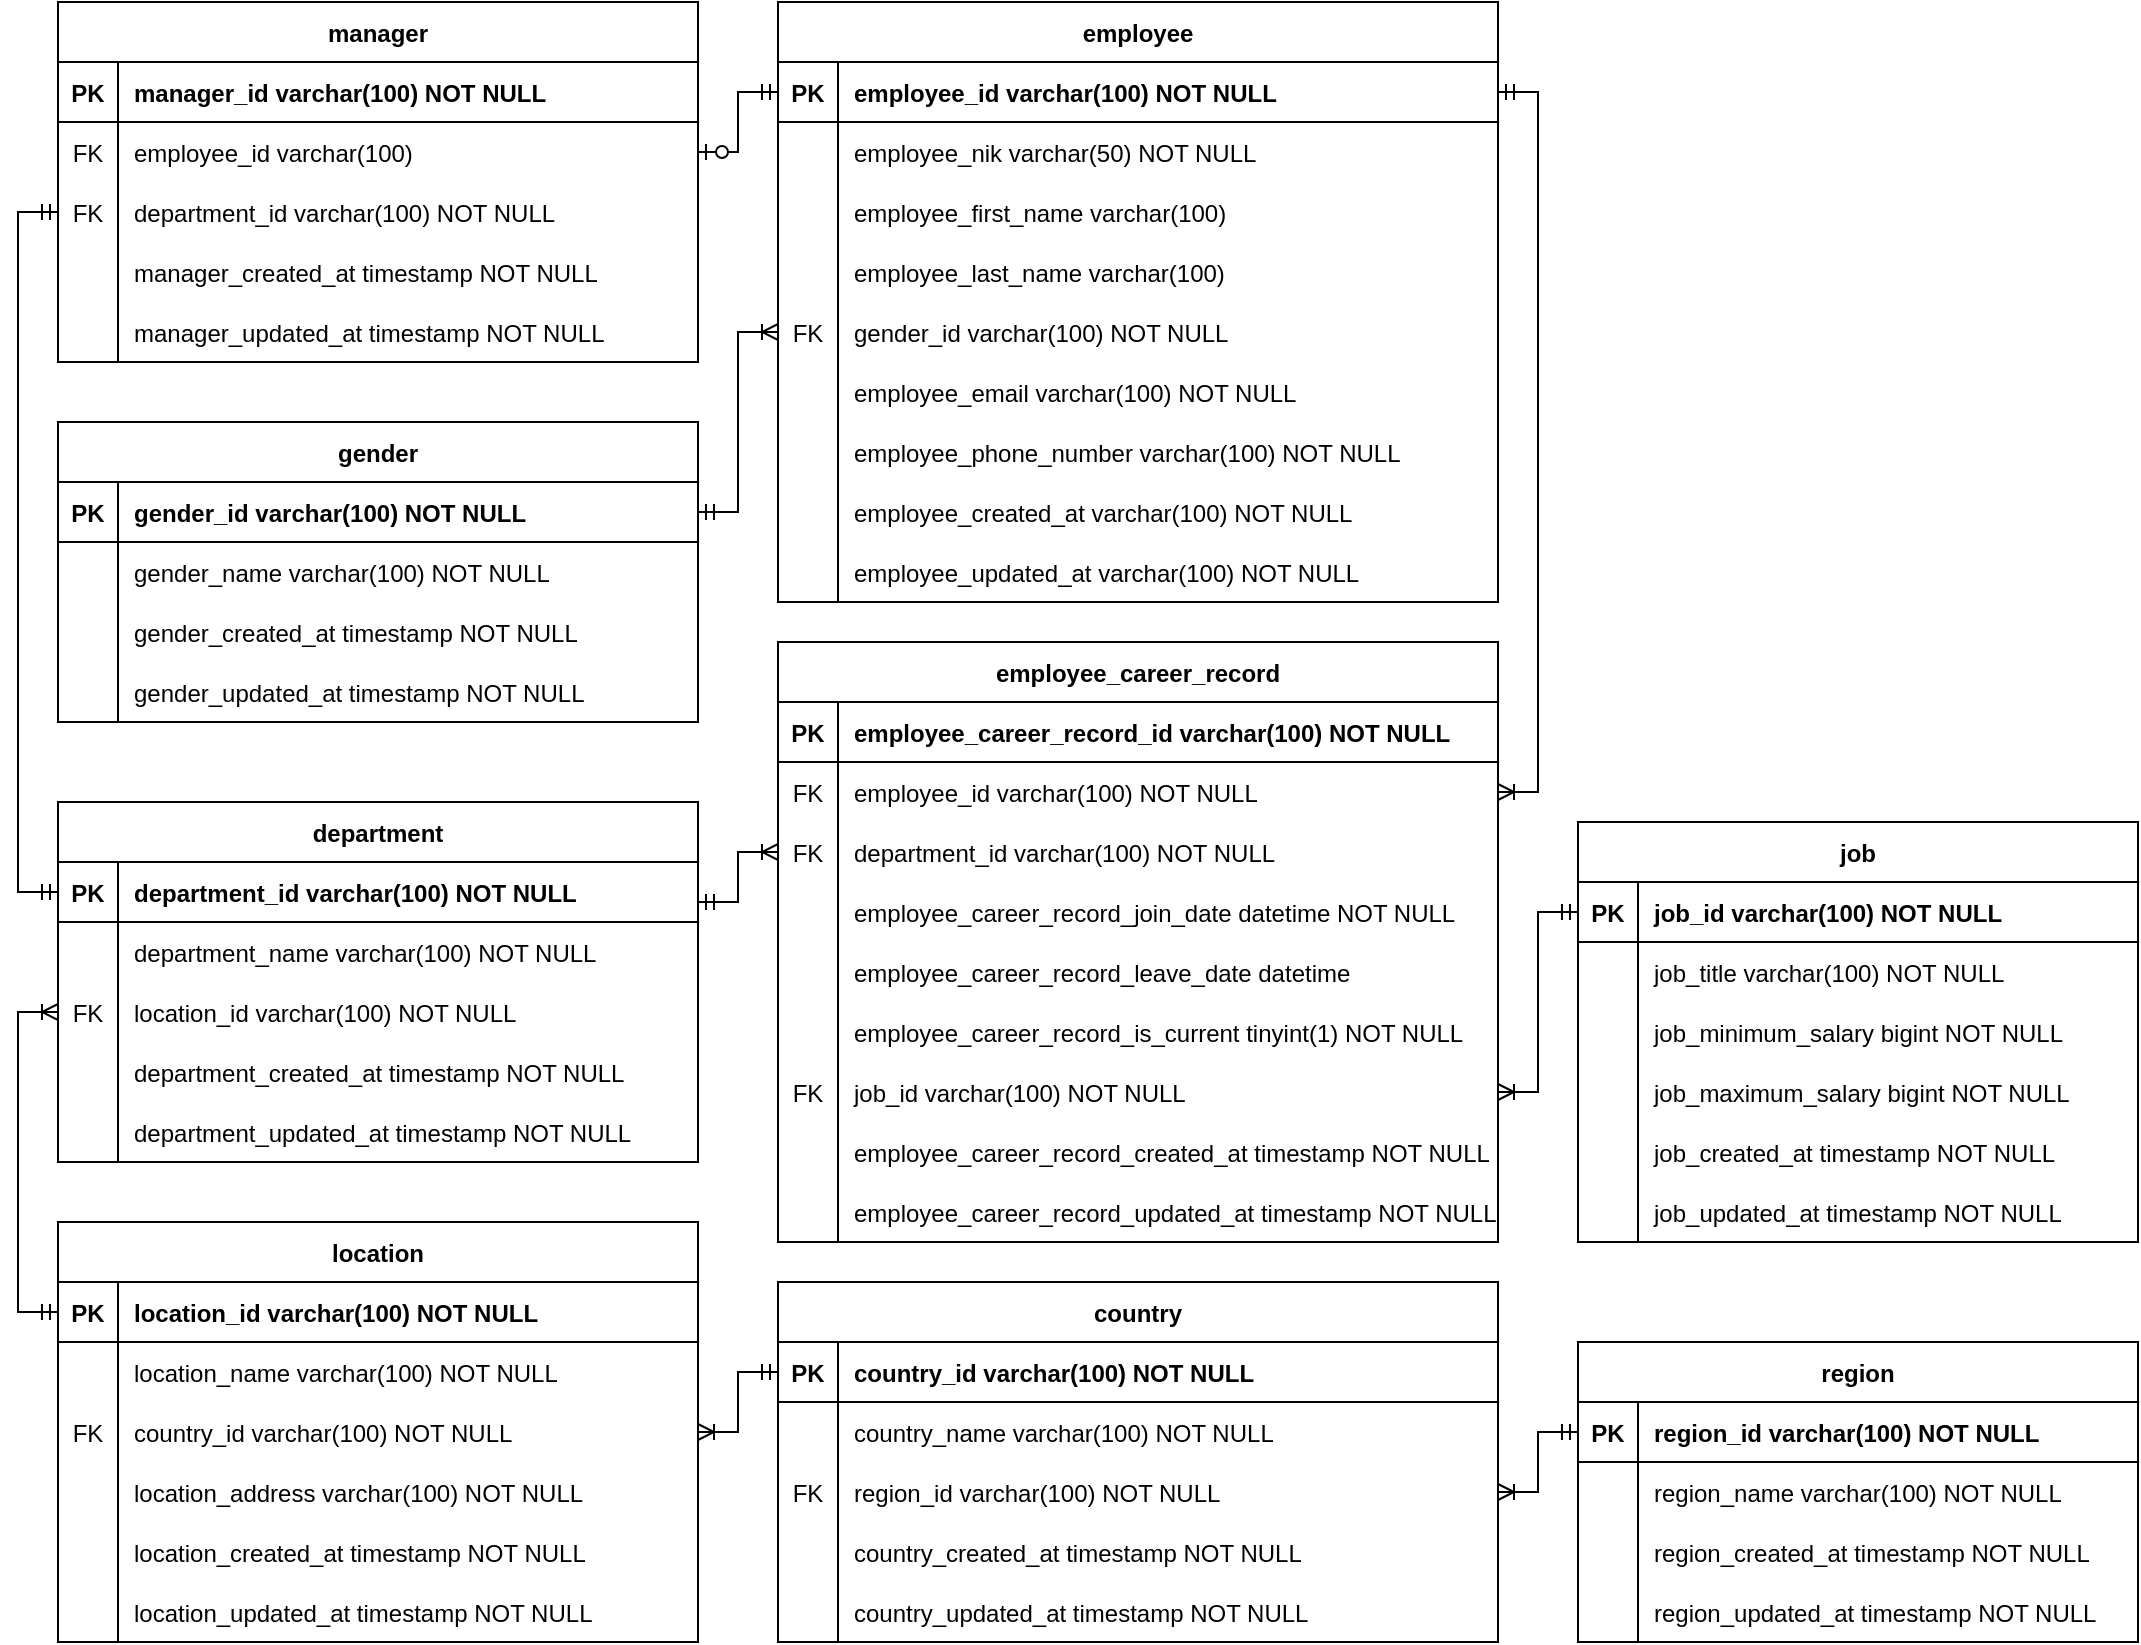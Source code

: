 <mxfile version="20.2.3" type="github">
  <diagram id="R2lEEEUBdFMjLlhIrx00" name="Page-1">
    <mxGraphModel dx="1360" dy="581" grid="1" gridSize="10" guides="1" tooltips="1" connect="1" arrows="1" fold="1" page="1" pageScale="1" pageWidth="850" pageHeight="1100" math="0" shadow="0" extFonts="Permanent Marker^https://fonts.googleapis.com/css?family=Permanent+Marker">
      <root>
        <mxCell id="0" />
        <mxCell id="1" parent="0" />
        <mxCell id="C-vyLk0tnHw3VtMMgP7b-23" value="employee" style="shape=table;startSize=30;container=1;collapsible=1;childLayout=tableLayout;fixedRows=1;rowLines=0;fontStyle=1;align=center;resizeLast=1;" parent="1" vertex="1">
          <mxGeometry x="-400" y="40" width="360" height="300" as="geometry" />
        </mxCell>
        <mxCell id="C-vyLk0tnHw3VtMMgP7b-24" value="" style="shape=partialRectangle;collapsible=0;dropTarget=0;pointerEvents=0;fillColor=none;points=[[0,0.5],[1,0.5]];portConstraint=eastwest;top=0;left=0;right=0;bottom=1;" parent="C-vyLk0tnHw3VtMMgP7b-23" vertex="1">
          <mxGeometry y="30" width="360" height="30" as="geometry" />
        </mxCell>
        <mxCell id="C-vyLk0tnHw3VtMMgP7b-25" value="PK" style="shape=partialRectangle;overflow=hidden;connectable=0;fillColor=none;top=0;left=0;bottom=0;right=0;fontStyle=1;" parent="C-vyLk0tnHw3VtMMgP7b-24" vertex="1">
          <mxGeometry width="30" height="30" as="geometry">
            <mxRectangle width="30" height="30" as="alternateBounds" />
          </mxGeometry>
        </mxCell>
        <mxCell id="C-vyLk0tnHw3VtMMgP7b-26" value="employee_id varchar(100) NOT NULL" style="shape=partialRectangle;overflow=hidden;connectable=0;fillColor=none;top=0;left=0;bottom=0;right=0;align=left;spacingLeft=6;fontStyle=1;" parent="C-vyLk0tnHw3VtMMgP7b-24" vertex="1">
          <mxGeometry x="30" width="330" height="30" as="geometry">
            <mxRectangle width="330" height="30" as="alternateBounds" />
          </mxGeometry>
        </mxCell>
        <mxCell id="C-vyLk0tnHw3VtMMgP7b-27" value="" style="shape=partialRectangle;collapsible=0;dropTarget=0;pointerEvents=0;fillColor=none;points=[[0,0.5],[1,0.5]];portConstraint=eastwest;top=0;left=0;right=0;bottom=0;" parent="C-vyLk0tnHw3VtMMgP7b-23" vertex="1">
          <mxGeometry y="60" width="360" height="30" as="geometry" />
        </mxCell>
        <mxCell id="C-vyLk0tnHw3VtMMgP7b-28" value="" style="shape=partialRectangle;overflow=hidden;connectable=0;fillColor=none;top=0;left=0;bottom=0;right=0;" parent="C-vyLk0tnHw3VtMMgP7b-27" vertex="1">
          <mxGeometry width="30" height="30" as="geometry">
            <mxRectangle width="30" height="30" as="alternateBounds" />
          </mxGeometry>
        </mxCell>
        <mxCell id="C-vyLk0tnHw3VtMMgP7b-29" value="employee_nik varchar(50) NOT NULL" style="shape=partialRectangle;overflow=hidden;connectable=0;fillColor=none;top=0;left=0;bottom=0;right=0;align=left;spacingLeft=6;points=[[0,0,0,0,0],[0,0.23,0,0,0],[0,0.5,0,0,0],[0,0.77,0,0,0],[0,1,0,0,0],[0.25,0,0,0,0],[0.25,1,0,0,0],[0.5,0,0,0,0],[0.5,1,0,0,0],[0.75,0,0,0,0],[0.75,1,0,0,0],[1,0,0,0,0],[1,0.27,0,0,0],[1,0.5,0,0,0],[1,0.77,0,0,0],[1,1,0,0,0]];" parent="C-vyLk0tnHw3VtMMgP7b-27" vertex="1">
          <mxGeometry x="30" width="330" height="30" as="geometry">
            <mxRectangle width="330" height="30" as="alternateBounds" />
          </mxGeometry>
        </mxCell>
        <mxCell id="ZlA72H0ykc_0ulimIhOE-7" value="" style="shape=partialRectangle;collapsible=0;dropTarget=0;pointerEvents=0;fillColor=none;points=[[0,0.5],[1,0.5]];portConstraint=eastwest;top=0;left=0;right=0;bottom=0;" parent="C-vyLk0tnHw3VtMMgP7b-23" vertex="1">
          <mxGeometry y="90" width="360" height="30" as="geometry" />
        </mxCell>
        <mxCell id="ZlA72H0ykc_0ulimIhOE-8" value="" style="shape=partialRectangle;overflow=hidden;connectable=0;fillColor=none;top=0;left=0;bottom=0;right=0;" parent="ZlA72H0ykc_0ulimIhOE-7" vertex="1">
          <mxGeometry width="30" height="30" as="geometry">
            <mxRectangle width="30" height="30" as="alternateBounds" />
          </mxGeometry>
        </mxCell>
        <mxCell id="ZlA72H0ykc_0ulimIhOE-9" value="employee_first_name varchar(100)" style="shape=partialRectangle;overflow=hidden;connectable=0;fillColor=none;top=0;left=0;bottom=0;right=0;align=left;spacingLeft=6;" parent="ZlA72H0ykc_0ulimIhOE-7" vertex="1">
          <mxGeometry x="30" width="330" height="30" as="geometry">
            <mxRectangle width="330" height="30" as="alternateBounds" />
          </mxGeometry>
        </mxCell>
        <mxCell id="ZlA72H0ykc_0ulimIhOE-1" value="" style="shape=partialRectangle;collapsible=0;dropTarget=0;pointerEvents=0;fillColor=none;points=[[0,0.5],[1,0.5]];portConstraint=eastwest;top=0;left=0;right=0;bottom=0;" parent="C-vyLk0tnHw3VtMMgP7b-23" vertex="1">
          <mxGeometry y="120" width="360" height="30" as="geometry" />
        </mxCell>
        <mxCell id="ZlA72H0ykc_0ulimIhOE-2" value="" style="shape=partialRectangle;overflow=hidden;connectable=0;fillColor=none;top=0;left=0;bottom=0;right=0;" parent="ZlA72H0ykc_0ulimIhOE-1" vertex="1">
          <mxGeometry width="30" height="30" as="geometry">
            <mxRectangle width="30" height="30" as="alternateBounds" />
          </mxGeometry>
        </mxCell>
        <mxCell id="ZlA72H0ykc_0ulimIhOE-3" value="employee_last_name varchar(100) " style="shape=partialRectangle;overflow=hidden;connectable=0;fillColor=none;top=0;left=0;bottom=0;right=0;align=left;spacingLeft=6;" parent="ZlA72H0ykc_0ulimIhOE-1" vertex="1">
          <mxGeometry x="30" width="330" height="30" as="geometry">
            <mxRectangle width="330" height="30" as="alternateBounds" />
          </mxGeometry>
        </mxCell>
        <mxCell id="ZlA72H0ykc_0ulimIhOE-4" value="" style="shape=partialRectangle;collapsible=0;dropTarget=0;pointerEvents=0;fillColor=none;points=[[0,0.5],[1,0.5]];portConstraint=eastwest;top=0;left=0;right=0;bottom=0;" parent="C-vyLk0tnHw3VtMMgP7b-23" vertex="1">
          <mxGeometry y="150" width="360" height="30" as="geometry" />
        </mxCell>
        <mxCell id="ZlA72H0ykc_0ulimIhOE-5" value="FK" style="shape=partialRectangle;overflow=hidden;connectable=0;fillColor=none;top=0;left=0;bottom=0;right=0;" parent="ZlA72H0ykc_0ulimIhOE-4" vertex="1">
          <mxGeometry width="30" height="30" as="geometry">
            <mxRectangle width="30" height="30" as="alternateBounds" />
          </mxGeometry>
        </mxCell>
        <mxCell id="ZlA72H0ykc_0ulimIhOE-6" value="gender_id varchar(100) NOT NULL" style="shape=partialRectangle;overflow=hidden;connectable=0;fillColor=none;top=0;left=0;bottom=0;right=0;align=left;spacingLeft=6;" parent="ZlA72H0ykc_0ulimIhOE-4" vertex="1">
          <mxGeometry x="30" width="330" height="30" as="geometry">
            <mxRectangle width="330" height="30" as="alternateBounds" />
          </mxGeometry>
        </mxCell>
        <mxCell id="ZlA72H0ykc_0ulimIhOE-37" value="" style="shape=partialRectangle;collapsible=0;dropTarget=0;pointerEvents=0;fillColor=none;points=[[0,0.5],[1,0.5]];portConstraint=eastwest;top=0;left=0;right=0;bottom=0;" parent="C-vyLk0tnHw3VtMMgP7b-23" vertex="1">
          <mxGeometry y="180" width="360" height="30" as="geometry" />
        </mxCell>
        <mxCell id="ZlA72H0ykc_0ulimIhOE-38" value="" style="shape=partialRectangle;overflow=hidden;connectable=0;fillColor=none;top=0;left=0;bottom=0;right=0;" parent="ZlA72H0ykc_0ulimIhOE-37" vertex="1">
          <mxGeometry width="30" height="30" as="geometry">
            <mxRectangle width="30" height="30" as="alternateBounds" />
          </mxGeometry>
        </mxCell>
        <mxCell id="ZlA72H0ykc_0ulimIhOE-39" value="employee_email varchar(100) NOT NULL" style="shape=partialRectangle;overflow=hidden;connectable=0;fillColor=none;top=0;left=0;bottom=0;right=0;align=left;spacingLeft=6;" parent="ZlA72H0ykc_0ulimIhOE-37" vertex="1">
          <mxGeometry x="30" width="330" height="30" as="geometry">
            <mxRectangle width="330" height="30" as="alternateBounds" />
          </mxGeometry>
        </mxCell>
        <mxCell id="ZlA72H0ykc_0ulimIhOE-40" value="" style="shape=partialRectangle;collapsible=0;dropTarget=0;pointerEvents=0;fillColor=none;points=[[0,0.5],[1,0.5]];portConstraint=eastwest;top=0;left=0;right=0;bottom=0;" parent="C-vyLk0tnHw3VtMMgP7b-23" vertex="1">
          <mxGeometry y="210" width="360" height="30" as="geometry" />
        </mxCell>
        <mxCell id="ZlA72H0ykc_0ulimIhOE-41" value="" style="shape=partialRectangle;overflow=hidden;connectable=0;fillColor=none;top=0;left=0;bottom=0;right=0;" parent="ZlA72H0ykc_0ulimIhOE-40" vertex="1">
          <mxGeometry width="30" height="30" as="geometry">
            <mxRectangle width="30" height="30" as="alternateBounds" />
          </mxGeometry>
        </mxCell>
        <mxCell id="ZlA72H0ykc_0ulimIhOE-42" value="employee_phone_number varchar(100) NOT NULL" style="shape=partialRectangle;overflow=hidden;connectable=0;fillColor=none;top=0;left=0;bottom=0;right=0;align=left;spacingLeft=6;" parent="ZlA72H0ykc_0ulimIhOE-40" vertex="1">
          <mxGeometry x="30" width="330" height="30" as="geometry">
            <mxRectangle width="330" height="30" as="alternateBounds" />
          </mxGeometry>
        </mxCell>
        <mxCell id="ZlA72H0ykc_0ulimIhOE-46" value="" style="shape=partialRectangle;collapsible=0;dropTarget=0;pointerEvents=0;fillColor=none;points=[[0,0.5],[1,0.5]];portConstraint=eastwest;top=0;left=0;right=0;bottom=0;" parent="C-vyLk0tnHw3VtMMgP7b-23" vertex="1">
          <mxGeometry y="240" width="360" height="30" as="geometry" />
        </mxCell>
        <mxCell id="ZlA72H0ykc_0ulimIhOE-47" value="" style="shape=partialRectangle;overflow=hidden;connectable=0;fillColor=none;top=0;left=0;bottom=0;right=0;" parent="ZlA72H0ykc_0ulimIhOE-46" vertex="1">
          <mxGeometry width="30" height="30" as="geometry">
            <mxRectangle width="30" height="30" as="alternateBounds" />
          </mxGeometry>
        </mxCell>
        <mxCell id="ZlA72H0ykc_0ulimIhOE-48" value="employee_created_at varchar(100) NOT NULL" style="shape=partialRectangle;overflow=hidden;connectable=0;fillColor=none;top=0;left=0;bottom=0;right=0;align=left;spacingLeft=6;" parent="ZlA72H0ykc_0ulimIhOE-46" vertex="1">
          <mxGeometry x="30" width="330" height="30" as="geometry">
            <mxRectangle width="330" height="30" as="alternateBounds" />
          </mxGeometry>
        </mxCell>
        <mxCell id="ZlA72H0ykc_0ulimIhOE-49" value="" style="shape=partialRectangle;collapsible=0;dropTarget=0;pointerEvents=0;fillColor=none;points=[[0,0.5],[1,0.5]];portConstraint=eastwest;top=0;left=0;right=0;bottom=0;" parent="C-vyLk0tnHw3VtMMgP7b-23" vertex="1">
          <mxGeometry y="270" width="360" height="30" as="geometry" />
        </mxCell>
        <mxCell id="ZlA72H0ykc_0ulimIhOE-50" value="" style="shape=partialRectangle;overflow=hidden;connectable=0;fillColor=none;top=0;left=0;bottom=0;right=0;" parent="ZlA72H0ykc_0ulimIhOE-49" vertex="1">
          <mxGeometry width="30" height="30" as="geometry">
            <mxRectangle width="30" height="30" as="alternateBounds" />
          </mxGeometry>
        </mxCell>
        <mxCell id="ZlA72H0ykc_0ulimIhOE-51" value="employee_updated_at varchar(100) NOT NULL" style="shape=partialRectangle;overflow=hidden;connectable=0;fillColor=none;top=0;left=0;bottom=0;right=0;align=left;spacingLeft=6;" parent="ZlA72H0ykc_0ulimIhOE-49" vertex="1">
          <mxGeometry x="30" width="330" height="30" as="geometry">
            <mxRectangle width="330" height="30" as="alternateBounds" />
          </mxGeometry>
        </mxCell>
        <mxCell id="ZlA72H0ykc_0ulimIhOE-10" value="gender" style="shape=table;startSize=30;container=1;collapsible=1;childLayout=tableLayout;fixedRows=1;rowLines=0;fontStyle=1;align=center;resizeLast=1;" parent="1" vertex="1">
          <mxGeometry x="-760" y="250" width="320" height="150" as="geometry" />
        </mxCell>
        <mxCell id="ZlA72H0ykc_0ulimIhOE-11" value="" style="shape=partialRectangle;collapsible=0;dropTarget=0;pointerEvents=0;fillColor=none;points=[[0,0.5],[1,0.5]];portConstraint=eastwest;top=0;left=0;right=0;bottom=1;" parent="ZlA72H0ykc_0ulimIhOE-10" vertex="1">
          <mxGeometry y="30" width="320" height="30" as="geometry" />
        </mxCell>
        <mxCell id="ZlA72H0ykc_0ulimIhOE-12" value="PK" style="shape=partialRectangle;overflow=hidden;connectable=0;fillColor=none;top=0;left=0;bottom=0;right=0;fontStyle=1;" parent="ZlA72H0ykc_0ulimIhOE-11" vertex="1">
          <mxGeometry width="30" height="30" as="geometry">
            <mxRectangle width="30" height="30" as="alternateBounds" />
          </mxGeometry>
        </mxCell>
        <mxCell id="ZlA72H0ykc_0ulimIhOE-13" value="gender_id varchar(100) NOT NULL " style="shape=partialRectangle;overflow=hidden;connectable=0;fillColor=none;top=0;left=0;bottom=0;right=0;align=left;spacingLeft=6;fontStyle=1;" parent="ZlA72H0ykc_0ulimIhOE-11" vertex="1">
          <mxGeometry x="30" width="290" height="30" as="geometry">
            <mxRectangle width="290" height="30" as="alternateBounds" />
          </mxGeometry>
        </mxCell>
        <mxCell id="ZlA72H0ykc_0ulimIhOE-14" value="" style="shape=partialRectangle;collapsible=0;dropTarget=0;pointerEvents=0;fillColor=none;points=[[0,0.5],[1,0.5]];portConstraint=eastwest;top=0;left=0;right=0;bottom=0;" parent="ZlA72H0ykc_0ulimIhOE-10" vertex="1">
          <mxGeometry y="60" width="320" height="30" as="geometry" />
        </mxCell>
        <mxCell id="ZlA72H0ykc_0ulimIhOE-15" value="" style="shape=partialRectangle;overflow=hidden;connectable=0;fillColor=none;top=0;left=0;bottom=0;right=0;" parent="ZlA72H0ykc_0ulimIhOE-14" vertex="1">
          <mxGeometry width="30" height="30" as="geometry">
            <mxRectangle width="30" height="30" as="alternateBounds" />
          </mxGeometry>
        </mxCell>
        <mxCell id="ZlA72H0ykc_0ulimIhOE-16" value="gender_name varchar(100) NOT NULL" style="shape=partialRectangle;overflow=hidden;connectable=0;fillColor=none;top=0;left=0;bottom=0;right=0;align=left;spacingLeft=6;" parent="ZlA72H0ykc_0ulimIhOE-14" vertex="1">
          <mxGeometry x="30" width="290" height="30" as="geometry">
            <mxRectangle width="290" height="30" as="alternateBounds" />
          </mxGeometry>
        </mxCell>
        <mxCell id="ZlA72H0ykc_0ulimIhOE-17" value="" style="shape=partialRectangle;collapsible=0;dropTarget=0;pointerEvents=0;fillColor=none;points=[[0,0.5],[1,0.5]];portConstraint=eastwest;top=0;left=0;right=0;bottom=0;" parent="ZlA72H0ykc_0ulimIhOE-10" vertex="1">
          <mxGeometry y="90" width="320" height="30" as="geometry" />
        </mxCell>
        <mxCell id="ZlA72H0ykc_0ulimIhOE-18" value="" style="shape=partialRectangle;overflow=hidden;connectable=0;fillColor=none;top=0;left=0;bottom=0;right=0;" parent="ZlA72H0ykc_0ulimIhOE-17" vertex="1">
          <mxGeometry width="30" height="30" as="geometry">
            <mxRectangle width="30" height="30" as="alternateBounds" />
          </mxGeometry>
        </mxCell>
        <mxCell id="ZlA72H0ykc_0ulimIhOE-19" value="gender_created_at timestamp NOT NULL" style="shape=partialRectangle;overflow=hidden;connectable=0;fillColor=none;top=0;left=0;bottom=0;right=0;align=left;spacingLeft=6;" parent="ZlA72H0ykc_0ulimIhOE-17" vertex="1">
          <mxGeometry x="30" width="290" height="30" as="geometry">
            <mxRectangle width="290" height="30" as="alternateBounds" />
          </mxGeometry>
        </mxCell>
        <mxCell id="ZlA72H0ykc_0ulimIhOE-20" value="" style="shape=partialRectangle;collapsible=0;dropTarget=0;pointerEvents=0;fillColor=none;points=[[0,0.5],[1,0.5]];portConstraint=eastwest;top=0;left=0;right=0;bottom=0;" parent="ZlA72H0ykc_0ulimIhOE-10" vertex="1">
          <mxGeometry y="120" width="320" height="30" as="geometry" />
        </mxCell>
        <mxCell id="ZlA72H0ykc_0ulimIhOE-21" value="" style="shape=partialRectangle;overflow=hidden;connectable=0;fillColor=none;top=0;left=0;bottom=0;right=0;" parent="ZlA72H0ykc_0ulimIhOE-20" vertex="1">
          <mxGeometry width="30" height="30" as="geometry">
            <mxRectangle width="30" height="30" as="alternateBounds" />
          </mxGeometry>
        </mxCell>
        <mxCell id="ZlA72H0ykc_0ulimIhOE-22" value="gender_updated_at timestamp NOT NULL" style="shape=partialRectangle;overflow=hidden;connectable=0;fillColor=none;top=0;left=0;bottom=0;right=0;align=left;spacingLeft=6;" parent="ZlA72H0ykc_0ulimIhOE-20" vertex="1">
          <mxGeometry x="30" width="290" height="30" as="geometry">
            <mxRectangle width="290" height="30" as="alternateBounds" />
          </mxGeometry>
        </mxCell>
        <mxCell id="ZlA72H0ykc_0ulimIhOE-87" value="department" style="shape=table;startSize=30;container=1;collapsible=1;childLayout=tableLayout;fixedRows=1;rowLines=0;fontStyle=1;align=center;resizeLast=1;" parent="1" vertex="1">
          <mxGeometry x="-760" y="440" width="320" height="180" as="geometry" />
        </mxCell>
        <mxCell id="ZlA72H0ykc_0ulimIhOE-88" value="" style="shape=partialRectangle;collapsible=0;dropTarget=0;pointerEvents=0;fillColor=none;points=[[0,0.5],[1,0.5]];portConstraint=eastwest;top=0;left=0;right=0;bottom=1;" parent="ZlA72H0ykc_0ulimIhOE-87" vertex="1">
          <mxGeometry y="30" width="320" height="30" as="geometry" />
        </mxCell>
        <mxCell id="ZlA72H0ykc_0ulimIhOE-89" value="PK" style="shape=partialRectangle;overflow=hidden;connectable=0;fillColor=none;top=0;left=0;bottom=0;right=0;fontStyle=1;" parent="ZlA72H0ykc_0ulimIhOE-88" vertex="1">
          <mxGeometry width="30" height="30" as="geometry">
            <mxRectangle width="30" height="30" as="alternateBounds" />
          </mxGeometry>
        </mxCell>
        <mxCell id="ZlA72H0ykc_0ulimIhOE-90" value="department_id varchar(100) NOT NULL " style="shape=partialRectangle;overflow=hidden;connectable=0;fillColor=none;top=0;left=0;bottom=0;right=0;align=left;spacingLeft=6;fontStyle=1;" parent="ZlA72H0ykc_0ulimIhOE-88" vertex="1">
          <mxGeometry x="30" width="290" height="30" as="geometry">
            <mxRectangle width="290" height="30" as="alternateBounds" />
          </mxGeometry>
        </mxCell>
        <mxCell id="ZlA72H0ykc_0ulimIhOE-91" value="" style="shape=partialRectangle;collapsible=0;dropTarget=0;pointerEvents=0;fillColor=none;points=[[0,0.5],[1,0.5]];portConstraint=eastwest;top=0;left=0;right=0;bottom=0;" parent="ZlA72H0ykc_0ulimIhOE-87" vertex="1">
          <mxGeometry y="60" width="320" height="30" as="geometry" />
        </mxCell>
        <mxCell id="ZlA72H0ykc_0ulimIhOE-92" value="" style="shape=partialRectangle;overflow=hidden;connectable=0;fillColor=none;top=0;left=0;bottom=0;right=0;" parent="ZlA72H0ykc_0ulimIhOE-91" vertex="1">
          <mxGeometry width="30" height="30" as="geometry">
            <mxRectangle width="30" height="30" as="alternateBounds" />
          </mxGeometry>
        </mxCell>
        <mxCell id="ZlA72H0ykc_0ulimIhOE-93" value="department_name varchar(100) NOT NULL" style="shape=partialRectangle;overflow=hidden;connectable=0;fillColor=none;top=0;left=0;bottom=0;right=0;align=left;spacingLeft=6;" parent="ZlA72H0ykc_0ulimIhOE-91" vertex="1">
          <mxGeometry x="30" width="290" height="30" as="geometry">
            <mxRectangle width="290" height="30" as="alternateBounds" />
          </mxGeometry>
        </mxCell>
        <mxCell id="ZlA72H0ykc_0ulimIhOE-162" value="" style="shape=partialRectangle;collapsible=0;dropTarget=0;pointerEvents=0;fillColor=none;points=[[0,0.5],[1,0.5]];portConstraint=eastwest;top=0;left=0;right=0;bottom=0;" parent="ZlA72H0ykc_0ulimIhOE-87" vertex="1">
          <mxGeometry y="90" width="320" height="30" as="geometry" />
        </mxCell>
        <mxCell id="ZlA72H0ykc_0ulimIhOE-163" value="FK" style="shape=partialRectangle;overflow=hidden;connectable=0;fillColor=none;top=0;left=0;bottom=0;right=0;" parent="ZlA72H0ykc_0ulimIhOE-162" vertex="1">
          <mxGeometry width="30" height="30" as="geometry">
            <mxRectangle width="30" height="30" as="alternateBounds" />
          </mxGeometry>
        </mxCell>
        <mxCell id="ZlA72H0ykc_0ulimIhOE-164" value="location_id varchar(100) NOT NULL" style="shape=partialRectangle;overflow=hidden;connectable=0;fillColor=none;top=0;left=0;bottom=0;right=0;align=left;spacingLeft=6;" parent="ZlA72H0ykc_0ulimIhOE-162" vertex="1">
          <mxGeometry x="30" width="290" height="30" as="geometry">
            <mxRectangle width="290" height="30" as="alternateBounds" />
          </mxGeometry>
        </mxCell>
        <mxCell id="ZlA72H0ykc_0ulimIhOE-94" value="" style="shape=partialRectangle;collapsible=0;dropTarget=0;pointerEvents=0;fillColor=none;points=[[0,0.5],[1,0.5]];portConstraint=eastwest;top=0;left=0;right=0;bottom=0;" parent="ZlA72H0ykc_0ulimIhOE-87" vertex="1">
          <mxGeometry y="120" width="320" height="30" as="geometry" />
        </mxCell>
        <mxCell id="ZlA72H0ykc_0ulimIhOE-95" value="" style="shape=partialRectangle;overflow=hidden;connectable=0;fillColor=none;top=0;left=0;bottom=0;right=0;" parent="ZlA72H0ykc_0ulimIhOE-94" vertex="1">
          <mxGeometry width="30" height="30" as="geometry">
            <mxRectangle width="30" height="30" as="alternateBounds" />
          </mxGeometry>
        </mxCell>
        <mxCell id="ZlA72H0ykc_0ulimIhOE-96" value="department_created_at timestamp NOT NULL" style="shape=partialRectangle;overflow=hidden;connectable=0;fillColor=none;top=0;left=0;bottom=0;right=0;align=left;spacingLeft=6;" parent="ZlA72H0ykc_0ulimIhOE-94" vertex="1">
          <mxGeometry x="30" width="290" height="30" as="geometry">
            <mxRectangle width="290" height="30" as="alternateBounds" />
          </mxGeometry>
        </mxCell>
        <mxCell id="ZlA72H0ykc_0ulimIhOE-97" value="" style="shape=partialRectangle;collapsible=0;dropTarget=0;pointerEvents=0;fillColor=none;points=[[0,0.5],[1,0.5]];portConstraint=eastwest;top=0;left=0;right=0;bottom=0;" parent="ZlA72H0ykc_0ulimIhOE-87" vertex="1">
          <mxGeometry y="150" width="320" height="30" as="geometry" />
        </mxCell>
        <mxCell id="ZlA72H0ykc_0ulimIhOE-98" value="" style="shape=partialRectangle;overflow=hidden;connectable=0;fillColor=none;top=0;left=0;bottom=0;right=0;" parent="ZlA72H0ykc_0ulimIhOE-97" vertex="1">
          <mxGeometry width="30" height="30" as="geometry">
            <mxRectangle width="30" height="30" as="alternateBounds" />
          </mxGeometry>
        </mxCell>
        <mxCell id="ZlA72H0ykc_0ulimIhOE-99" value="department_updated_at timestamp NOT NULL" style="shape=partialRectangle;overflow=hidden;connectable=0;fillColor=none;top=0;left=0;bottom=0;right=0;align=left;spacingLeft=6;" parent="ZlA72H0ykc_0ulimIhOE-97" vertex="1">
          <mxGeometry x="30" width="290" height="30" as="geometry">
            <mxRectangle width="290" height="30" as="alternateBounds" />
          </mxGeometry>
        </mxCell>
        <mxCell id="ZlA72H0ykc_0ulimIhOE-100" value="manager" style="shape=table;startSize=30;container=1;collapsible=1;childLayout=tableLayout;fixedRows=1;rowLines=0;fontStyle=1;align=center;resizeLast=1;" parent="1" vertex="1">
          <mxGeometry x="-760" y="40" width="320" height="180" as="geometry" />
        </mxCell>
        <mxCell id="ZlA72H0ykc_0ulimIhOE-101" value="" style="shape=partialRectangle;collapsible=0;dropTarget=0;pointerEvents=0;fillColor=none;points=[[0,0.5],[1,0.5]];portConstraint=eastwest;top=0;left=0;right=0;bottom=1;" parent="ZlA72H0ykc_0ulimIhOE-100" vertex="1">
          <mxGeometry y="30" width="320" height="30" as="geometry" />
        </mxCell>
        <mxCell id="ZlA72H0ykc_0ulimIhOE-102" value="PK" style="shape=partialRectangle;overflow=hidden;connectable=0;fillColor=none;top=0;left=0;bottom=0;right=0;fontStyle=1;" parent="ZlA72H0ykc_0ulimIhOE-101" vertex="1">
          <mxGeometry width="30" height="30" as="geometry">
            <mxRectangle width="30" height="30" as="alternateBounds" />
          </mxGeometry>
        </mxCell>
        <mxCell id="ZlA72H0ykc_0ulimIhOE-103" value="manager_id varchar(100) NOT NULL " style="shape=partialRectangle;overflow=hidden;connectable=0;fillColor=none;top=0;left=0;bottom=0;right=0;align=left;spacingLeft=6;fontStyle=1;" parent="ZlA72H0ykc_0ulimIhOE-101" vertex="1">
          <mxGeometry x="30" width="290" height="30" as="geometry">
            <mxRectangle width="290" height="30" as="alternateBounds" />
          </mxGeometry>
        </mxCell>
        <mxCell id="ZlA72H0ykc_0ulimIhOE-104" value="" style="shape=partialRectangle;collapsible=0;dropTarget=0;pointerEvents=0;fillColor=none;points=[[0,0.5],[1,0.5]];portConstraint=eastwest;top=0;left=0;right=0;bottom=0;" parent="ZlA72H0ykc_0ulimIhOE-100" vertex="1">
          <mxGeometry y="60" width="320" height="30" as="geometry" />
        </mxCell>
        <mxCell id="ZlA72H0ykc_0ulimIhOE-105" value="FK" style="shape=partialRectangle;overflow=hidden;connectable=0;fillColor=none;top=0;left=0;bottom=0;right=0;" parent="ZlA72H0ykc_0ulimIhOE-104" vertex="1">
          <mxGeometry width="30" height="30" as="geometry">
            <mxRectangle width="30" height="30" as="alternateBounds" />
          </mxGeometry>
        </mxCell>
        <mxCell id="ZlA72H0ykc_0ulimIhOE-106" value="employee_id varchar(100)" style="shape=partialRectangle;overflow=hidden;connectable=0;fillColor=none;top=0;left=0;bottom=0;right=0;align=left;spacingLeft=6;" parent="ZlA72H0ykc_0ulimIhOE-104" vertex="1">
          <mxGeometry x="30" width="290" height="30" as="geometry">
            <mxRectangle width="290" height="30" as="alternateBounds" />
          </mxGeometry>
        </mxCell>
        <mxCell id="ZlA72H0ykc_0ulimIhOE-113" value="" style="shape=partialRectangle;collapsible=0;dropTarget=0;pointerEvents=0;fillColor=none;points=[[0,0.5],[1,0.5]];portConstraint=eastwest;top=0;left=0;right=0;bottom=0;" parent="ZlA72H0ykc_0ulimIhOE-100" vertex="1">
          <mxGeometry y="90" width="320" height="30" as="geometry" />
        </mxCell>
        <mxCell id="ZlA72H0ykc_0ulimIhOE-114" value="FK" style="shape=partialRectangle;overflow=hidden;connectable=0;fillColor=none;top=0;left=0;bottom=0;right=0;" parent="ZlA72H0ykc_0ulimIhOE-113" vertex="1">
          <mxGeometry width="30" height="30" as="geometry">
            <mxRectangle width="30" height="30" as="alternateBounds" />
          </mxGeometry>
        </mxCell>
        <mxCell id="ZlA72H0ykc_0ulimIhOE-115" value="department_id varchar(100) NOT NULL" style="shape=partialRectangle;overflow=hidden;connectable=0;fillColor=none;top=0;left=0;bottom=0;right=0;align=left;spacingLeft=6;" parent="ZlA72H0ykc_0ulimIhOE-113" vertex="1">
          <mxGeometry x="30" width="290" height="30" as="geometry">
            <mxRectangle width="290" height="30" as="alternateBounds" />
          </mxGeometry>
        </mxCell>
        <mxCell id="ZlA72H0ykc_0ulimIhOE-107" value="" style="shape=partialRectangle;collapsible=0;dropTarget=0;pointerEvents=0;fillColor=none;points=[[0,0.5],[1,0.5]];portConstraint=eastwest;top=0;left=0;right=0;bottom=0;" parent="ZlA72H0ykc_0ulimIhOE-100" vertex="1">
          <mxGeometry y="120" width="320" height="30" as="geometry" />
        </mxCell>
        <mxCell id="ZlA72H0ykc_0ulimIhOE-108" value="" style="shape=partialRectangle;overflow=hidden;connectable=0;fillColor=none;top=0;left=0;bottom=0;right=0;" parent="ZlA72H0ykc_0ulimIhOE-107" vertex="1">
          <mxGeometry width="30" height="30" as="geometry">
            <mxRectangle width="30" height="30" as="alternateBounds" />
          </mxGeometry>
        </mxCell>
        <mxCell id="ZlA72H0ykc_0ulimIhOE-109" value="manager_created_at timestamp NOT NULL" style="shape=partialRectangle;overflow=hidden;connectable=0;fillColor=none;top=0;left=0;bottom=0;right=0;align=left;spacingLeft=6;" parent="ZlA72H0ykc_0ulimIhOE-107" vertex="1">
          <mxGeometry x="30" width="290" height="30" as="geometry">
            <mxRectangle width="290" height="30" as="alternateBounds" />
          </mxGeometry>
        </mxCell>
        <mxCell id="ZlA72H0ykc_0ulimIhOE-110" value="" style="shape=partialRectangle;collapsible=0;dropTarget=0;pointerEvents=0;fillColor=none;points=[[0,0.5],[1,0.5]];portConstraint=eastwest;top=0;left=0;right=0;bottom=0;" parent="ZlA72H0ykc_0ulimIhOE-100" vertex="1">
          <mxGeometry y="150" width="320" height="30" as="geometry" />
        </mxCell>
        <mxCell id="ZlA72H0ykc_0ulimIhOE-111" value="" style="shape=partialRectangle;overflow=hidden;connectable=0;fillColor=none;top=0;left=0;bottom=0;right=0;" parent="ZlA72H0ykc_0ulimIhOE-110" vertex="1">
          <mxGeometry width="30" height="30" as="geometry">
            <mxRectangle width="30" height="30" as="alternateBounds" />
          </mxGeometry>
        </mxCell>
        <mxCell id="ZlA72H0ykc_0ulimIhOE-112" value="manager_updated_at timestamp NOT NULL" style="shape=partialRectangle;overflow=hidden;connectable=0;fillColor=none;top=0;left=0;bottom=0;right=0;align=left;spacingLeft=6;" parent="ZlA72H0ykc_0ulimIhOE-110" vertex="1">
          <mxGeometry x="30" width="290" height="30" as="geometry">
            <mxRectangle width="290" height="30" as="alternateBounds" />
          </mxGeometry>
        </mxCell>
        <mxCell id="ZlA72H0ykc_0ulimIhOE-117" value="employee_career_record" style="shape=table;startSize=30;container=1;collapsible=1;childLayout=tableLayout;fixedRows=1;rowLines=0;fontStyle=1;align=center;resizeLast=1;" parent="1" vertex="1">
          <mxGeometry x="-400" y="360" width="360" height="300" as="geometry" />
        </mxCell>
        <mxCell id="ZlA72H0ykc_0ulimIhOE-118" value="" style="shape=partialRectangle;collapsible=0;dropTarget=0;pointerEvents=0;fillColor=none;points=[[0,0.5],[1,0.5]];portConstraint=eastwest;top=0;left=0;right=0;bottom=1;" parent="ZlA72H0ykc_0ulimIhOE-117" vertex="1">
          <mxGeometry y="30" width="360" height="30" as="geometry" />
        </mxCell>
        <mxCell id="ZlA72H0ykc_0ulimIhOE-119" value="PK" style="shape=partialRectangle;overflow=hidden;connectable=0;fillColor=none;top=0;left=0;bottom=0;right=0;fontStyle=1;" parent="ZlA72H0ykc_0ulimIhOE-118" vertex="1">
          <mxGeometry width="30" height="30" as="geometry">
            <mxRectangle width="30" height="30" as="alternateBounds" />
          </mxGeometry>
        </mxCell>
        <mxCell id="ZlA72H0ykc_0ulimIhOE-120" value="employee_career_record_id varchar(100) NOT NULL " style="shape=partialRectangle;overflow=hidden;connectable=0;fillColor=none;top=0;left=0;bottom=0;right=0;align=left;spacingLeft=6;fontStyle=1;" parent="ZlA72H0ykc_0ulimIhOE-118" vertex="1">
          <mxGeometry x="30" width="330" height="30" as="geometry">
            <mxRectangle width="330" height="30" as="alternateBounds" />
          </mxGeometry>
        </mxCell>
        <mxCell id="ZlA72H0ykc_0ulimIhOE-121" value="" style="shape=partialRectangle;collapsible=0;dropTarget=0;pointerEvents=0;fillColor=none;points=[[0,0.5],[1,0.5]];portConstraint=eastwest;top=0;left=0;right=0;bottom=0;" parent="ZlA72H0ykc_0ulimIhOE-117" vertex="1">
          <mxGeometry y="60" width="360" height="30" as="geometry" />
        </mxCell>
        <mxCell id="ZlA72H0ykc_0ulimIhOE-122" value="FK" style="shape=partialRectangle;overflow=hidden;connectable=0;fillColor=none;top=0;left=0;bottom=0;right=0;" parent="ZlA72H0ykc_0ulimIhOE-121" vertex="1">
          <mxGeometry width="30" height="30" as="geometry">
            <mxRectangle width="30" height="30" as="alternateBounds" />
          </mxGeometry>
        </mxCell>
        <mxCell id="ZlA72H0ykc_0ulimIhOE-123" value="employee_id varchar(100) NOT NULL" style="shape=partialRectangle;overflow=hidden;connectable=0;fillColor=none;top=0;left=0;bottom=0;right=0;align=left;spacingLeft=6;" parent="ZlA72H0ykc_0ulimIhOE-121" vertex="1">
          <mxGeometry x="30" width="330" height="30" as="geometry">
            <mxRectangle width="330" height="30" as="alternateBounds" />
          </mxGeometry>
        </mxCell>
        <mxCell id="ZlA72H0ykc_0ulimIhOE-132" value="" style="shape=partialRectangle;collapsible=0;dropTarget=0;pointerEvents=0;fillColor=none;points=[[0,0.5],[1,0.5]];portConstraint=eastwest;top=0;left=0;right=0;bottom=0;" parent="ZlA72H0ykc_0ulimIhOE-117" vertex="1">
          <mxGeometry y="90" width="360" height="30" as="geometry" />
        </mxCell>
        <mxCell id="ZlA72H0ykc_0ulimIhOE-133" value="FK" style="shape=partialRectangle;overflow=hidden;connectable=0;fillColor=none;top=0;left=0;bottom=0;right=0;" parent="ZlA72H0ykc_0ulimIhOE-132" vertex="1">
          <mxGeometry width="30" height="30" as="geometry">
            <mxRectangle width="30" height="30" as="alternateBounds" />
          </mxGeometry>
        </mxCell>
        <mxCell id="ZlA72H0ykc_0ulimIhOE-134" value="department_id varchar(100) NOT NULL" style="shape=partialRectangle;overflow=hidden;connectable=0;fillColor=none;top=0;left=0;bottom=0;right=0;align=left;spacingLeft=6;" parent="ZlA72H0ykc_0ulimIhOE-132" vertex="1">
          <mxGeometry x="30" width="330" height="30" as="geometry">
            <mxRectangle width="330" height="30" as="alternateBounds" />
          </mxGeometry>
        </mxCell>
        <mxCell id="ZlA72H0ykc_0ulimIhOE-137" value="" style="shape=partialRectangle;collapsible=0;dropTarget=0;pointerEvents=0;fillColor=none;points=[[0,0.5],[1,0.5]];portConstraint=eastwest;top=0;left=0;right=0;bottom=0;" parent="ZlA72H0ykc_0ulimIhOE-117" vertex="1">
          <mxGeometry y="120" width="360" height="30" as="geometry" />
        </mxCell>
        <mxCell id="ZlA72H0ykc_0ulimIhOE-138" value="" style="shape=partialRectangle;overflow=hidden;connectable=0;fillColor=none;top=0;left=0;bottom=0;right=0;" parent="ZlA72H0ykc_0ulimIhOE-137" vertex="1">
          <mxGeometry width="30" height="30" as="geometry">
            <mxRectangle width="30" height="30" as="alternateBounds" />
          </mxGeometry>
        </mxCell>
        <mxCell id="ZlA72H0ykc_0ulimIhOE-139" value="employee_career_record_join_date datetime NOT NULL" style="shape=partialRectangle;overflow=hidden;connectable=0;fillColor=none;top=0;left=0;bottom=0;right=0;align=left;spacingLeft=6;" parent="ZlA72H0ykc_0ulimIhOE-137" vertex="1">
          <mxGeometry x="30" width="330" height="30" as="geometry">
            <mxRectangle width="330" height="30" as="alternateBounds" />
          </mxGeometry>
        </mxCell>
        <mxCell id="ZlA72H0ykc_0ulimIhOE-140" value="" style="shape=partialRectangle;collapsible=0;dropTarget=0;pointerEvents=0;fillColor=none;points=[[0,0.5],[1,0.5]];portConstraint=eastwest;top=0;left=0;right=0;bottom=0;" parent="ZlA72H0ykc_0ulimIhOE-117" vertex="1">
          <mxGeometry y="150" width="360" height="30" as="geometry" />
        </mxCell>
        <mxCell id="ZlA72H0ykc_0ulimIhOE-141" value="" style="shape=partialRectangle;overflow=hidden;connectable=0;fillColor=none;top=0;left=0;bottom=0;right=0;" parent="ZlA72H0ykc_0ulimIhOE-140" vertex="1">
          <mxGeometry width="30" height="30" as="geometry">
            <mxRectangle width="30" height="30" as="alternateBounds" />
          </mxGeometry>
        </mxCell>
        <mxCell id="ZlA72H0ykc_0ulimIhOE-142" value="employee_career_record_leave_date datetime" style="shape=partialRectangle;overflow=hidden;connectable=0;fillColor=none;top=0;left=0;bottom=0;right=0;align=left;spacingLeft=6;" parent="ZlA72H0ykc_0ulimIhOE-140" vertex="1">
          <mxGeometry x="30" width="330" height="30" as="geometry">
            <mxRectangle width="330" height="30" as="alternateBounds" />
          </mxGeometry>
        </mxCell>
        <mxCell id="ZlA72H0ykc_0ulimIhOE-224" value="" style="shape=partialRectangle;collapsible=0;dropTarget=0;pointerEvents=0;fillColor=none;points=[[0,0.5],[1,0.5]];portConstraint=eastwest;top=0;left=0;right=0;bottom=0;" parent="ZlA72H0ykc_0ulimIhOE-117" vertex="1">
          <mxGeometry y="180" width="360" height="30" as="geometry" />
        </mxCell>
        <mxCell id="ZlA72H0ykc_0ulimIhOE-225" value="" style="shape=partialRectangle;overflow=hidden;connectable=0;fillColor=none;top=0;left=0;bottom=0;right=0;" parent="ZlA72H0ykc_0ulimIhOE-224" vertex="1">
          <mxGeometry width="30" height="30" as="geometry">
            <mxRectangle width="30" height="30" as="alternateBounds" />
          </mxGeometry>
        </mxCell>
        <mxCell id="ZlA72H0ykc_0ulimIhOE-226" value="employee_career_record_is_current tinyint(1) NOT NULL" style="shape=partialRectangle;overflow=hidden;connectable=0;fillColor=none;top=0;left=0;bottom=0;right=0;align=left;spacingLeft=6;" parent="ZlA72H0ykc_0ulimIhOE-224" vertex="1">
          <mxGeometry x="30" width="330" height="30" as="geometry">
            <mxRectangle width="330" height="30" as="alternateBounds" />
          </mxGeometry>
        </mxCell>
        <mxCell id="ZlA72H0ykc_0ulimIhOE-227" value="" style="shape=partialRectangle;collapsible=0;dropTarget=0;pointerEvents=0;fillColor=none;points=[[0,0.5],[1,0.5]];portConstraint=eastwest;top=0;left=0;right=0;bottom=0;" parent="ZlA72H0ykc_0ulimIhOE-117" vertex="1">
          <mxGeometry y="210" width="360" height="30" as="geometry" />
        </mxCell>
        <mxCell id="ZlA72H0ykc_0ulimIhOE-228" value="FK" style="shape=partialRectangle;overflow=hidden;connectable=0;fillColor=none;top=0;left=0;bottom=0;right=0;" parent="ZlA72H0ykc_0ulimIhOE-227" vertex="1">
          <mxGeometry width="30" height="30" as="geometry">
            <mxRectangle width="30" height="30" as="alternateBounds" />
          </mxGeometry>
        </mxCell>
        <mxCell id="ZlA72H0ykc_0ulimIhOE-229" value="job_id varchar(100) NOT NULL" style="shape=partialRectangle;overflow=hidden;connectable=0;fillColor=none;top=0;left=0;bottom=0;right=0;align=left;spacingLeft=6;" parent="ZlA72H0ykc_0ulimIhOE-227" vertex="1">
          <mxGeometry x="30" width="330" height="30" as="geometry">
            <mxRectangle width="330" height="30" as="alternateBounds" />
          </mxGeometry>
        </mxCell>
        <mxCell id="ZlA72H0ykc_0ulimIhOE-124" value="" style="shape=partialRectangle;collapsible=0;dropTarget=0;pointerEvents=0;fillColor=none;points=[[0,0.5],[1,0.5]];portConstraint=eastwest;top=0;left=0;right=0;bottom=0;" parent="ZlA72H0ykc_0ulimIhOE-117" vertex="1">
          <mxGeometry y="240" width="360" height="30" as="geometry" />
        </mxCell>
        <mxCell id="ZlA72H0ykc_0ulimIhOE-125" value="" style="shape=partialRectangle;overflow=hidden;connectable=0;fillColor=none;top=0;left=0;bottom=0;right=0;" parent="ZlA72H0ykc_0ulimIhOE-124" vertex="1">
          <mxGeometry width="30" height="30" as="geometry">
            <mxRectangle width="30" height="30" as="alternateBounds" />
          </mxGeometry>
        </mxCell>
        <mxCell id="ZlA72H0ykc_0ulimIhOE-126" value="employee_career_record_created_at timestamp NOT NULL" style="shape=partialRectangle;overflow=hidden;connectable=0;fillColor=none;top=0;left=0;bottom=0;right=0;align=left;spacingLeft=6;" parent="ZlA72H0ykc_0ulimIhOE-124" vertex="1">
          <mxGeometry x="30" width="330" height="30" as="geometry">
            <mxRectangle width="330" height="30" as="alternateBounds" />
          </mxGeometry>
        </mxCell>
        <mxCell id="ZlA72H0ykc_0ulimIhOE-127" value="" style="shape=partialRectangle;collapsible=0;dropTarget=0;pointerEvents=0;fillColor=none;points=[[0,0.5],[1,0.5]];portConstraint=eastwest;top=0;left=0;right=0;bottom=0;" parent="ZlA72H0ykc_0ulimIhOE-117" vertex="1">
          <mxGeometry y="270" width="360" height="30" as="geometry" />
        </mxCell>
        <mxCell id="ZlA72H0ykc_0ulimIhOE-128" value="" style="shape=partialRectangle;overflow=hidden;connectable=0;fillColor=none;top=0;left=0;bottom=0;right=0;" parent="ZlA72H0ykc_0ulimIhOE-127" vertex="1">
          <mxGeometry width="30" height="30" as="geometry">
            <mxRectangle width="30" height="30" as="alternateBounds" />
          </mxGeometry>
        </mxCell>
        <mxCell id="ZlA72H0ykc_0ulimIhOE-129" value="employee_career_record_updated_at timestamp NOT NULL" style="shape=partialRectangle;overflow=hidden;connectable=0;fillColor=none;top=0;left=0;bottom=0;right=0;align=left;spacingLeft=6;" parent="ZlA72H0ykc_0ulimIhOE-127" vertex="1">
          <mxGeometry x="30" width="330" height="30" as="geometry">
            <mxRectangle width="330" height="30" as="alternateBounds" />
          </mxGeometry>
        </mxCell>
        <mxCell id="ZlA72H0ykc_0ulimIhOE-136" value="" style="edgeStyle=elbowEdgeStyle;fontSize=12;html=1;endArrow=ERoneToMany;startArrow=ERmandOne;rounded=0;" parent="1" source="C-vyLk0tnHw3VtMMgP7b-24" target="ZlA72H0ykc_0ulimIhOE-121" edge="1">
          <mxGeometry width="100" height="100" relative="1" as="geometry">
            <mxPoint x="50" y="170" as="sourcePoint" />
            <mxPoint x="150" y="70" as="targetPoint" />
            <Array as="points">
              <mxPoint x="-20" y="290" />
            </Array>
          </mxGeometry>
        </mxCell>
        <mxCell id="ZlA72H0ykc_0ulimIhOE-143" value="" style="edgeStyle=elbowEdgeStyle;fontSize=12;html=1;endArrow=ERmandOne;startArrow=ERmandOne;rounded=0;exitX=0;exitY=0.5;exitDx=0;exitDy=0;entryX=0;entryY=0.5;entryDx=0;entryDy=0;" parent="1" source="ZlA72H0ykc_0ulimIhOE-88" target="ZlA72H0ykc_0ulimIhOE-113" edge="1">
          <mxGeometry width="100" height="100" relative="1" as="geometry">
            <mxPoint x="-960" y="230" as="sourcePoint" />
            <mxPoint x="-900" y="260" as="targetPoint" />
            <Array as="points">
              <mxPoint x="-780" y="320" />
            </Array>
          </mxGeometry>
        </mxCell>
        <mxCell id="ZlA72H0ykc_0ulimIhOE-146" value="location" style="shape=table;startSize=30;container=1;collapsible=1;childLayout=tableLayout;fixedRows=1;rowLines=0;fontStyle=1;align=center;resizeLast=1;" parent="1" vertex="1">
          <mxGeometry x="-760" y="650" width="320" height="210" as="geometry" />
        </mxCell>
        <mxCell id="ZlA72H0ykc_0ulimIhOE-147" value="" style="shape=partialRectangle;collapsible=0;dropTarget=0;pointerEvents=0;fillColor=none;points=[[0,0.5],[1,0.5]];portConstraint=eastwest;top=0;left=0;right=0;bottom=1;" parent="ZlA72H0ykc_0ulimIhOE-146" vertex="1">
          <mxGeometry y="30" width="320" height="30" as="geometry" />
        </mxCell>
        <mxCell id="ZlA72H0ykc_0ulimIhOE-148" value="PK" style="shape=partialRectangle;overflow=hidden;connectable=0;fillColor=none;top=0;left=0;bottom=0;right=0;fontStyle=1;" parent="ZlA72H0ykc_0ulimIhOE-147" vertex="1">
          <mxGeometry width="30" height="30" as="geometry">
            <mxRectangle width="30" height="30" as="alternateBounds" />
          </mxGeometry>
        </mxCell>
        <mxCell id="ZlA72H0ykc_0ulimIhOE-149" value="location_id varchar(100) NOT NULL " style="shape=partialRectangle;overflow=hidden;connectable=0;fillColor=none;top=0;left=0;bottom=0;right=0;align=left;spacingLeft=6;fontStyle=1;" parent="ZlA72H0ykc_0ulimIhOE-147" vertex="1">
          <mxGeometry x="30" width="290" height="30" as="geometry">
            <mxRectangle width="290" height="30" as="alternateBounds" />
          </mxGeometry>
        </mxCell>
        <mxCell id="ZlA72H0ykc_0ulimIhOE-150" value="" style="shape=partialRectangle;collapsible=0;dropTarget=0;pointerEvents=0;fillColor=none;points=[[0,0.5],[1,0.5]];portConstraint=eastwest;top=0;left=0;right=0;bottom=0;" parent="ZlA72H0ykc_0ulimIhOE-146" vertex="1">
          <mxGeometry y="60" width="320" height="30" as="geometry" />
        </mxCell>
        <mxCell id="ZlA72H0ykc_0ulimIhOE-151" value="" style="shape=partialRectangle;overflow=hidden;connectable=0;fillColor=none;top=0;left=0;bottom=0;right=0;" parent="ZlA72H0ykc_0ulimIhOE-150" vertex="1">
          <mxGeometry width="30" height="30" as="geometry">
            <mxRectangle width="30" height="30" as="alternateBounds" />
          </mxGeometry>
        </mxCell>
        <mxCell id="ZlA72H0ykc_0ulimIhOE-152" value="location_name varchar(100) NOT NULL" style="shape=partialRectangle;overflow=hidden;connectable=0;fillColor=none;top=0;left=0;bottom=0;right=0;align=left;spacingLeft=6;" parent="ZlA72H0ykc_0ulimIhOE-150" vertex="1">
          <mxGeometry x="30" width="290" height="30" as="geometry">
            <mxRectangle width="290" height="30" as="alternateBounds" />
          </mxGeometry>
        </mxCell>
        <mxCell id="ZlA72H0ykc_0ulimIhOE-167" value="" style="shape=partialRectangle;collapsible=0;dropTarget=0;pointerEvents=0;fillColor=none;points=[[0,0.5],[1,0.5]];portConstraint=eastwest;top=0;left=0;right=0;bottom=0;" parent="ZlA72H0ykc_0ulimIhOE-146" vertex="1">
          <mxGeometry y="90" width="320" height="30" as="geometry" />
        </mxCell>
        <mxCell id="ZlA72H0ykc_0ulimIhOE-168" value="FK" style="shape=partialRectangle;overflow=hidden;connectable=0;fillColor=none;top=0;left=0;bottom=0;right=0;" parent="ZlA72H0ykc_0ulimIhOE-167" vertex="1">
          <mxGeometry width="30" height="30" as="geometry">
            <mxRectangle width="30" height="30" as="alternateBounds" />
          </mxGeometry>
        </mxCell>
        <mxCell id="ZlA72H0ykc_0ulimIhOE-169" value="country_id varchar(100) NOT NULL" style="shape=partialRectangle;overflow=hidden;connectable=0;fillColor=none;top=0;left=0;bottom=0;right=0;align=left;spacingLeft=6;" parent="ZlA72H0ykc_0ulimIhOE-167" vertex="1">
          <mxGeometry x="30" width="290" height="30" as="geometry">
            <mxRectangle width="290" height="30" as="alternateBounds" />
          </mxGeometry>
        </mxCell>
        <mxCell id="ZlA72H0ykc_0ulimIhOE-202" value="" style="shape=partialRectangle;collapsible=0;dropTarget=0;pointerEvents=0;fillColor=none;points=[[0,0.5],[1,0.5]];portConstraint=eastwest;top=0;left=0;right=0;bottom=0;" parent="ZlA72H0ykc_0ulimIhOE-146" vertex="1">
          <mxGeometry y="120" width="320" height="30" as="geometry" />
        </mxCell>
        <mxCell id="ZlA72H0ykc_0ulimIhOE-203" value="" style="shape=partialRectangle;overflow=hidden;connectable=0;fillColor=none;top=0;left=0;bottom=0;right=0;" parent="ZlA72H0ykc_0ulimIhOE-202" vertex="1">
          <mxGeometry width="30" height="30" as="geometry">
            <mxRectangle width="30" height="30" as="alternateBounds" />
          </mxGeometry>
        </mxCell>
        <mxCell id="ZlA72H0ykc_0ulimIhOE-204" value="location_address varchar(100) NOT NULL" style="shape=partialRectangle;overflow=hidden;connectable=0;fillColor=none;top=0;left=0;bottom=0;right=0;align=left;spacingLeft=6;" parent="ZlA72H0ykc_0ulimIhOE-202" vertex="1">
          <mxGeometry x="30" width="290" height="30" as="geometry">
            <mxRectangle width="290" height="30" as="alternateBounds" />
          </mxGeometry>
        </mxCell>
        <mxCell id="ZlA72H0ykc_0ulimIhOE-153" value="" style="shape=partialRectangle;collapsible=0;dropTarget=0;pointerEvents=0;fillColor=none;points=[[0,0.5],[1,0.5]];portConstraint=eastwest;top=0;left=0;right=0;bottom=0;" parent="ZlA72H0ykc_0ulimIhOE-146" vertex="1">
          <mxGeometry y="150" width="320" height="30" as="geometry" />
        </mxCell>
        <mxCell id="ZlA72H0ykc_0ulimIhOE-154" value="" style="shape=partialRectangle;overflow=hidden;connectable=0;fillColor=none;top=0;left=0;bottom=0;right=0;" parent="ZlA72H0ykc_0ulimIhOE-153" vertex="1">
          <mxGeometry width="30" height="30" as="geometry">
            <mxRectangle width="30" height="30" as="alternateBounds" />
          </mxGeometry>
        </mxCell>
        <mxCell id="ZlA72H0ykc_0ulimIhOE-155" value="location_created_at timestamp NOT NULL" style="shape=partialRectangle;overflow=hidden;connectable=0;fillColor=none;top=0;left=0;bottom=0;right=0;align=left;spacingLeft=6;" parent="ZlA72H0ykc_0ulimIhOE-153" vertex="1">
          <mxGeometry x="30" width="290" height="30" as="geometry">
            <mxRectangle width="290" height="30" as="alternateBounds" />
          </mxGeometry>
        </mxCell>
        <mxCell id="ZlA72H0ykc_0ulimIhOE-156" value="" style="shape=partialRectangle;collapsible=0;dropTarget=0;pointerEvents=0;fillColor=none;points=[[0,0.5],[1,0.5]];portConstraint=eastwest;top=0;left=0;right=0;bottom=0;" parent="ZlA72H0ykc_0ulimIhOE-146" vertex="1">
          <mxGeometry y="180" width="320" height="30" as="geometry" />
        </mxCell>
        <mxCell id="ZlA72H0ykc_0ulimIhOE-157" value="" style="shape=partialRectangle;overflow=hidden;connectable=0;fillColor=none;top=0;left=0;bottom=0;right=0;" parent="ZlA72H0ykc_0ulimIhOE-156" vertex="1">
          <mxGeometry width="30" height="30" as="geometry">
            <mxRectangle width="30" height="30" as="alternateBounds" />
          </mxGeometry>
        </mxCell>
        <mxCell id="ZlA72H0ykc_0ulimIhOE-158" value="location_updated_at timestamp NOT NULL" style="shape=partialRectangle;overflow=hidden;connectable=0;fillColor=none;top=0;left=0;bottom=0;right=0;align=left;spacingLeft=6;" parent="ZlA72H0ykc_0ulimIhOE-156" vertex="1">
          <mxGeometry x="30" width="290" height="30" as="geometry">
            <mxRectangle width="290" height="30" as="alternateBounds" />
          </mxGeometry>
        </mxCell>
        <mxCell id="ZlA72H0ykc_0ulimIhOE-166" value="" style="edgeStyle=elbowEdgeStyle;fontSize=12;html=1;endArrow=ERoneToMany;startArrow=ERmandOne;rounded=0;exitX=0;exitY=0.5;exitDx=0;exitDy=0;entryX=0;entryY=0.5;entryDx=0;entryDy=0;" parent="1" source="ZlA72H0ykc_0ulimIhOE-147" target="ZlA72H0ykc_0ulimIhOE-162" edge="1">
          <mxGeometry width="100" height="100" relative="1" as="geometry">
            <mxPoint x="-880" y="940" as="sourcePoint" />
            <mxPoint x="-780" y="840" as="targetPoint" />
            <Array as="points">
              <mxPoint x="-780" y="620" />
            </Array>
          </mxGeometry>
        </mxCell>
        <mxCell id="ZlA72H0ykc_0ulimIhOE-186" value="country" style="shape=table;startSize=30;container=1;collapsible=1;childLayout=tableLayout;fixedRows=1;rowLines=0;fontStyle=1;align=center;resizeLast=1;" parent="1" vertex="1">
          <mxGeometry x="-400" y="680" width="360" height="180" as="geometry" />
        </mxCell>
        <mxCell id="ZlA72H0ykc_0ulimIhOE-187" value="" style="shape=partialRectangle;collapsible=0;dropTarget=0;pointerEvents=0;fillColor=none;points=[[0,0.5],[1,0.5]];portConstraint=eastwest;top=0;left=0;right=0;bottom=1;" parent="ZlA72H0ykc_0ulimIhOE-186" vertex="1">
          <mxGeometry y="30" width="360" height="30" as="geometry" />
        </mxCell>
        <mxCell id="ZlA72H0ykc_0ulimIhOE-188" value="PK" style="shape=partialRectangle;overflow=hidden;connectable=0;fillColor=none;top=0;left=0;bottom=0;right=0;fontStyle=1;" parent="ZlA72H0ykc_0ulimIhOE-187" vertex="1">
          <mxGeometry width="30" height="30" as="geometry">
            <mxRectangle width="30" height="30" as="alternateBounds" />
          </mxGeometry>
        </mxCell>
        <mxCell id="ZlA72H0ykc_0ulimIhOE-189" value="country_id varchar(100) NOT NULL " style="shape=partialRectangle;overflow=hidden;connectable=0;fillColor=none;top=0;left=0;bottom=0;right=0;align=left;spacingLeft=6;fontStyle=1;" parent="ZlA72H0ykc_0ulimIhOE-187" vertex="1">
          <mxGeometry x="30" width="330" height="30" as="geometry">
            <mxRectangle width="330" height="30" as="alternateBounds" />
          </mxGeometry>
        </mxCell>
        <mxCell id="ZlA72H0ykc_0ulimIhOE-190" value="" style="shape=partialRectangle;collapsible=0;dropTarget=0;pointerEvents=0;fillColor=none;points=[[0,0.5],[1,0.5]];portConstraint=eastwest;top=0;left=0;right=0;bottom=0;" parent="ZlA72H0ykc_0ulimIhOE-186" vertex="1">
          <mxGeometry y="60" width="360" height="30" as="geometry" />
        </mxCell>
        <mxCell id="ZlA72H0ykc_0ulimIhOE-191" value="" style="shape=partialRectangle;overflow=hidden;connectable=0;fillColor=none;top=0;left=0;bottom=0;right=0;" parent="ZlA72H0ykc_0ulimIhOE-190" vertex="1">
          <mxGeometry width="30" height="30" as="geometry">
            <mxRectangle width="30" height="30" as="alternateBounds" />
          </mxGeometry>
        </mxCell>
        <mxCell id="ZlA72H0ykc_0ulimIhOE-192" value="country_name varchar(100) NOT NULL" style="shape=partialRectangle;overflow=hidden;connectable=0;fillColor=none;top=0;left=0;bottom=0;right=0;align=left;spacingLeft=6;" parent="ZlA72H0ykc_0ulimIhOE-190" vertex="1">
          <mxGeometry x="30" width="330" height="30" as="geometry">
            <mxRectangle width="330" height="30" as="alternateBounds" />
          </mxGeometry>
        </mxCell>
        <mxCell id="ZlA72H0ykc_0ulimIhOE-193" value="" style="shape=partialRectangle;collapsible=0;dropTarget=0;pointerEvents=0;fillColor=none;points=[[0,0.5],[1,0.5]];portConstraint=eastwest;top=0;left=0;right=0;bottom=0;" parent="ZlA72H0ykc_0ulimIhOE-186" vertex="1">
          <mxGeometry y="90" width="360" height="30" as="geometry" />
        </mxCell>
        <mxCell id="ZlA72H0ykc_0ulimIhOE-194" value="FK" style="shape=partialRectangle;overflow=hidden;connectable=0;fillColor=none;top=0;left=0;bottom=0;right=0;" parent="ZlA72H0ykc_0ulimIhOE-193" vertex="1">
          <mxGeometry width="30" height="30" as="geometry">
            <mxRectangle width="30" height="30" as="alternateBounds" />
          </mxGeometry>
        </mxCell>
        <mxCell id="ZlA72H0ykc_0ulimIhOE-195" value="region_id varchar(100) NOT NULL" style="shape=partialRectangle;overflow=hidden;connectable=0;fillColor=none;top=0;left=0;bottom=0;right=0;align=left;spacingLeft=6;" parent="ZlA72H0ykc_0ulimIhOE-193" vertex="1">
          <mxGeometry x="30" width="330" height="30" as="geometry">
            <mxRectangle width="330" height="30" as="alternateBounds" />
          </mxGeometry>
        </mxCell>
        <mxCell id="ZlA72H0ykc_0ulimIhOE-196" value="" style="shape=partialRectangle;collapsible=0;dropTarget=0;pointerEvents=0;fillColor=none;points=[[0,0.5],[1,0.5]];portConstraint=eastwest;top=0;left=0;right=0;bottom=0;" parent="ZlA72H0ykc_0ulimIhOE-186" vertex="1">
          <mxGeometry y="120" width="360" height="30" as="geometry" />
        </mxCell>
        <mxCell id="ZlA72H0ykc_0ulimIhOE-197" value="" style="shape=partialRectangle;overflow=hidden;connectable=0;fillColor=none;top=0;left=0;bottom=0;right=0;" parent="ZlA72H0ykc_0ulimIhOE-196" vertex="1">
          <mxGeometry width="30" height="30" as="geometry">
            <mxRectangle width="30" height="30" as="alternateBounds" />
          </mxGeometry>
        </mxCell>
        <mxCell id="ZlA72H0ykc_0ulimIhOE-198" value="country_created_at timestamp NOT NULL" style="shape=partialRectangle;overflow=hidden;connectable=0;fillColor=none;top=0;left=0;bottom=0;right=0;align=left;spacingLeft=6;" parent="ZlA72H0ykc_0ulimIhOE-196" vertex="1">
          <mxGeometry x="30" width="330" height="30" as="geometry">
            <mxRectangle width="330" height="30" as="alternateBounds" />
          </mxGeometry>
        </mxCell>
        <mxCell id="ZlA72H0ykc_0ulimIhOE-199" value="" style="shape=partialRectangle;collapsible=0;dropTarget=0;pointerEvents=0;fillColor=none;points=[[0,0.5],[1,0.5]];portConstraint=eastwest;top=0;left=0;right=0;bottom=0;" parent="ZlA72H0ykc_0ulimIhOE-186" vertex="1">
          <mxGeometry y="150" width="360" height="30" as="geometry" />
        </mxCell>
        <mxCell id="ZlA72H0ykc_0ulimIhOE-200" value="" style="shape=partialRectangle;overflow=hidden;connectable=0;fillColor=none;top=0;left=0;bottom=0;right=0;" parent="ZlA72H0ykc_0ulimIhOE-199" vertex="1">
          <mxGeometry width="30" height="30" as="geometry">
            <mxRectangle width="30" height="30" as="alternateBounds" />
          </mxGeometry>
        </mxCell>
        <mxCell id="ZlA72H0ykc_0ulimIhOE-201" value="country_updated_at timestamp NOT NULL" style="shape=partialRectangle;overflow=hidden;connectable=0;fillColor=none;top=0;left=0;bottom=0;right=0;align=left;spacingLeft=6;" parent="ZlA72H0ykc_0ulimIhOE-199" vertex="1">
          <mxGeometry x="30" width="330" height="30" as="geometry">
            <mxRectangle width="330" height="30" as="alternateBounds" />
          </mxGeometry>
        </mxCell>
        <mxCell id="ZlA72H0ykc_0ulimIhOE-205" value="job" style="shape=table;startSize=30;container=1;collapsible=1;childLayout=tableLayout;fixedRows=1;rowLines=0;fontStyle=1;align=center;resizeLast=1;" parent="1" vertex="1">
          <mxGeometry y="450" width="280" height="210" as="geometry" />
        </mxCell>
        <mxCell id="ZlA72H0ykc_0ulimIhOE-206" value="" style="shape=partialRectangle;collapsible=0;dropTarget=0;pointerEvents=0;fillColor=none;points=[[0,0.5],[1,0.5]];portConstraint=eastwest;top=0;left=0;right=0;bottom=1;" parent="ZlA72H0ykc_0ulimIhOE-205" vertex="1">
          <mxGeometry y="30" width="280" height="30" as="geometry" />
        </mxCell>
        <mxCell id="ZlA72H0ykc_0ulimIhOE-207" value="PK" style="shape=partialRectangle;overflow=hidden;connectable=0;fillColor=none;top=0;left=0;bottom=0;right=0;fontStyle=1;" parent="ZlA72H0ykc_0ulimIhOE-206" vertex="1">
          <mxGeometry width="30" height="30" as="geometry">
            <mxRectangle width="30" height="30" as="alternateBounds" />
          </mxGeometry>
        </mxCell>
        <mxCell id="ZlA72H0ykc_0ulimIhOE-208" value="job_id varchar(100) NOT NULL " style="shape=partialRectangle;overflow=hidden;connectable=0;fillColor=none;top=0;left=0;bottom=0;right=0;align=left;spacingLeft=6;fontStyle=1;" parent="ZlA72H0ykc_0ulimIhOE-206" vertex="1">
          <mxGeometry x="30" width="250" height="30" as="geometry">
            <mxRectangle width="250" height="30" as="alternateBounds" />
          </mxGeometry>
        </mxCell>
        <mxCell id="ZlA72H0ykc_0ulimIhOE-209" value="" style="shape=partialRectangle;collapsible=0;dropTarget=0;pointerEvents=0;fillColor=none;points=[[0,0.5],[1,0.5]];portConstraint=eastwest;top=0;left=0;right=0;bottom=0;" parent="ZlA72H0ykc_0ulimIhOE-205" vertex="1">
          <mxGeometry y="60" width="280" height="30" as="geometry" />
        </mxCell>
        <mxCell id="ZlA72H0ykc_0ulimIhOE-210" value="" style="shape=partialRectangle;overflow=hidden;connectable=0;fillColor=none;top=0;left=0;bottom=0;right=0;" parent="ZlA72H0ykc_0ulimIhOE-209" vertex="1">
          <mxGeometry width="30" height="30" as="geometry">
            <mxRectangle width="30" height="30" as="alternateBounds" />
          </mxGeometry>
        </mxCell>
        <mxCell id="ZlA72H0ykc_0ulimIhOE-211" value="job_title varchar(100) NOT NULL" style="shape=partialRectangle;overflow=hidden;connectable=0;fillColor=none;top=0;left=0;bottom=0;right=0;align=left;spacingLeft=6;" parent="ZlA72H0ykc_0ulimIhOE-209" vertex="1">
          <mxGeometry x="30" width="250" height="30" as="geometry">
            <mxRectangle width="250" height="30" as="alternateBounds" />
          </mxGeometry>
        </mxCell>
        <mxCell id="ZlA72H0ykc_0ulimIhOE-212" value="" style="shape=partialRectangle;collapsible=0;dropTarget=0;pointerEvents=0;fillColor=none;points=[[0,0.5],[1,0.5]];portConstraint=eastwest;top=0;left=0;right=0;bottom=0;" parent="ZlA72H0ykc_0ulimIhOE-205" vertex="1">
          <mxGeometry y="90" width="280" height="30" as="geometry" />
        </mxCell>
        <mxCell id="ZlA72H0ykc_0ulimIhOE-213" value="" style="shape=partialRectangle;overflow=hidden;connectable=0;fillColor=none;top=0;left=0;bottom=0;right=0;" parent="ZlA72H0ykc_0ulimIhOE-212" vertex="1">
          <mxGeometry width="30" height="30" as="geometry">
            <mxRectangle width="30" height="30" as="alternateBounds" />
          </mxGeometry>
        </mxCell>
        <mxCell id="ZlA72H0ykc_0ulimIhOE-214" value="job_minimum_salary bigint NOT NULL" style="shape=partialRectangle;overflow=hidden;connectable=0;fillColor=none;top=0;left=0;bottom=0;right=0;align=left;spacingLeft=6;" parent="ZlA72H0ykc_0ulimIhOE-212" vertex="1">
          <mxGeometry x="30" width="250" height="30" as="geometry">
            <mxRectangle width="250" height="30" as="alternateBounds" />
          </mxGeometry>
        </mxCell>
        <mxCell id="ZlA72H0ykc_0ulimIhOE-221" value="" style="shape=partialRectangle;collapsible=0;dropTarget=0;pointerEvents=0;fillColor=none;points=[[0,0.5],[1,0.5]];portConstraint=eastwest;top=0;left=0;right=0;bottom=0;" parent="ZlA72H0ykc_0ulimIhOE-205" vertex="1">
          <mxGeometry y="120" width="280" height="30" as="geometry" />
        </mxCell>
        <mxCell id="ZlA72H0ykc_0ulimIhOE-222" value="" style="shape=partialRectangle;overflow=hidden;connectable=0;fillColor=none;top=0;left=0;bottom=0;right=0;" parent="ZlA72H0ykc_0ulimIhOE-221" vertex="1">
          <mxGeometry width="30" height="30" as="geometry">
            <mxRectangle width="30" height="30" as="alternateBounds" />
          </mxGeometry>
        </mxCell>
        <mxCell id="ZlA72H0ykc_0ulimIhOE-223" value="job_maximum_salary bigint NOT NULL" style="shape=partialRectangle;overflow=hidden;connectable=0;fillColor=none;top=0;left=0;bottom=0;right=0;align=left;spacingLeft=6;" parent="ZlA72H0ykc_0ulimIhOE-221" vertex="1">
          <mxGeometry x="30" width="250" height="30" as="geometry">
            <mxRectangle width="250" height="30" as="alternateBounds" />
          </mxGeometry>
        </mxCell>
        <mxCell id="ZlA72H0ykc_0ulimIhOE-215" value="" style="shape=partialRectangle;collapsible=0;dropTarget=0;pointerEvents=0;fillColor=none;points=[[0,0.5],[1,0.5]];portConstraint=eastwest;top=0;left=0;right=0;bottom=0;" parent="ZlA72H0ykc_0ulimIhOE-205" vertex="1">
          <mxGeometry y="150" width="280" height="30" as="geometry" />
        </mxCell>
        <mxCell id="ZlA72H0ykc_0ulimIhOE-216" value="" style="shape=partialRectangle;overflow=hidden;connectable=0;fillColor=none;top=0;left=0;bottom=0;right=0;" parent="ZlA72H0ykc_0ulimIhOE-215" vertex="1">
          <mxGeometry width="30" height="30" as="geometry">
            <mxRectangle width="30" height="30" as="alternateBounds" />
          </mxGeometry>
        </mxCell>
        <mxCell id="ZlA72H0ykc_0ulimIhOE-217" value="job_created_at timestamp NOT NULL" style="shape=partialRectangle;overflow=hidden;connectable=0;fillColor=none;top=0;left=0;bottom=0;right=0;align=left;spacingLeft=6;" parent="ZlA72H0ykc_0ulimIhOE-215" vertex="1">
          <mxGeometry x="30" width="250" height="30" as="geometry">
            <mxRectangle width="250" height="30" as="alternateBounds" />
          </mxGeometry>
        </mxCell>
        <mxCell id="ZlA72H0ykc_0ulimIhOE-218" value="" style="shape=partialRectangle;collapsible=0;dropTarget=0;pointerEvents=0;fillColor=none;points=[[0,0.5],[1,0.5]];portConstraint=eastwest;top=0;left=0;right=0;bottom=0;" parent="ZlA72H0ykc_0ulimIhOE-205" vertex="1">
          <mxGeometry y="180" width="280" height="30" as="geometry" />
        </mxCell>
        <mxCell id="ZlA72H0ykc_0ulimIhOE-219" value="" style="shape=partialRectangle;overflow=hidden;connectable=0;fillColor=none;top=0;left=0;bottom=0;right=0;" parent="ZlA72H0ykc_0ulimIhOE-218" vertex="1">
          <mxGeometry width="30" height="30" as="geometry">
            <mxRectangle width="30" height="30" as="alternateBounds" />
          </mxGeometry>
        </mxCell>
        <mxCell id="ZlA72H0ykc_0ulimIhOE-220" value="job_updated_at timestamp NOT NULL" style="shape=partialRectangle;overflow=hidden;connectable=0;fillColor=none;top=0;left=0;bottom=0;right=0;align=left;spacingLeft=6;" parent="ZlA72H0ykc_0ulimIhOE-218" vertex="1">
          <mxGeometry x="30" width="250" height="30" as="geometry">
            <mxRectangle width="250" height="30" as="alternateBounds" />
          </mxGeometry>
        </mxCell>
        <mxCell id="ZlA72H0ykc_0ulimIhOE-233" value="region" style="shape=table;startSize=30;container=1;collapsible=1;childLayout=tableLayout;fixedRows=1;rowLines=0;fontStyle=1;align=center;resizeLast=1;" parent="1" vertex="1">
          <mxGeometry y="710" width="280" height="150" as="geometry" />
        </mxCell>
        <mxCell id="ZlA72H0ykc_0ulimIhOE-234" value="" style="shape=partialRectangle;collapsible=0;dropTarget=0;pointerEvents=0;fillColor=none;points=[[0,0.5],[1,0.5]];portConstraint=eastwest;top=0;left=0;right=0;bottom=1;" parent="ZlA72H0ykc_0ulimIhOE-233" vertex="1">
          <mxGeometry y="30" width="280" height="30" as="geometry" />
        </mxCell>
        <mxCell id="ZlA72H0ykc_0ulimIhOE-235" value="PK" style="shape=partialRectangle;overflow=hidden;connectable=0;fillColor=none;top=0;left=0;bottom=0;right=0;fontStyle=1;" parent="ZlA72H0ykc_0ulimIhOE-234" vertex="1">
          <mxGeometry width="30" height="30" as="geometry">
            <mxRectangle width="30" height="30" as="alternateBounds" />
          </mxGeometry>
        </mxCell>
        <mxCell id="ZlA72H0ykc_0ulimIhOE-236" value="region_id varchar(100) NOT NULL " style="shape=partialRectangle;overflow=hidden;connectable=0;fillColor=none;top=0;left=0;bottom=0;right=0;align=left;spacingLeft=6;fontStyle=1;" parent="ZlA72H0ykc_0ulimIhOE-234" vertex="1">
          <mxGeometry x="30" width="250" height="30" as="geometry">
            <mxRectangle width="250" height="30" as="alternateBounds" />
          </mxGeometry>
        </mxCell>
        <mxCell id="ZlA72H0ykc_0ulimIhOE-237" value="" style="shape=partialRectangle;collapsible=0;dropTarget=0;pointerEvents=0;fillColor=none;points=[[0,0.5],[1,0.5]];portConstraint=eastwest;top=0;left=0;right=0;bottom=0;" parent="ZlA72H0ykc_0ulimIhOE-233" vertex="1">
          <mxGeometry y="60" width="280" height="30" as="geometry" />
        </mxCell>
        <mxCell id="ZlA72H0ykc_0ulimIhOE-238" value="" style="shape=partialRectangle;overflow=hidden;connectable=0;fillColor=none;top=0;left=0;bottom=0;right=0;" parent="ZlA72H0ykc_0ulimIhOE-237" vertex="1">
          <mxGeometry width="30" height="30" as="geometry">
            <mxRectangle width="30" height="30" as="alternateBounds" />
          </mxGeometry>
        </mxCell>
        <mxCell id="ZlA72H0ykc_0ulimIhOE-239" value="region_name varchar(100) NOT NULL" style="shape=partialRectangle;overflow=hidden;connectable=0;fillColor=none;top=0;left=0;bottom=0;right=0;align=left;spacingLeft=6;" parent="ZlA72H0ykc_0ulimIhOE-237" vertex="1">
          <mxGeometry x="30" width="250" height="30" as="geometry">
            <mxRectangle width="250" height="30" as="alternateBounds" />
          </mxGeometry>
        </mxCell>
        <mxCell id="ZlA72H0ykc_0ulimIhOE-243" value="" style="shape=partialRectangle;collapsible=0;dropTarget=0;pointerEvents=0;fillColor=none;points=[[0,0.5],[1,0.5]];portConstraint=eastwest;top=0;left=0;right=0;bottom=0;" parent="ZlA72H0ykc_0ulimIhOE-233" vertex="1">
          <mxGeometry y="90" width="280" height="30" as="geometry" />
        </mxCell>
        <mxCell id="ZlA72H0ykc_0ulimIhOE-244" value="" style="shape=partialRectangle;overflow=hidden;connectable=0;fillColor=none;top=0;left=0;bottom=0;right=0;" parent="ZlA72H0ykc_0ulimIhOE-243" vertex="1">
          <mxGeometry width="30" height="30" as="geometry">
            <mxRectangle width="30" height="30" as="alternateBounds" />
          </mxGeometry>
        </mxCell>
        <mxCell id="ZlA72H0ykc_0ulimIhOE-245" value="region_created_at timestamp NOT NULL" style="shape=partialRectangle;overflow=hidden;connectable=0;fillColor=none;top=0;left=0;bottom=0;right=0;align=left;spacingLeft=6;" parent="ZlA72H0ykc_0ulimIhOE-243" vertex="1">
          <mxGeometry x="30" width="250" height="30" as="geometry">
            <mxRectangle width="250" height="30" as="alternateBounds" />
          </mxGeometry>
        </mxCell>
        <mxCell id="ZlA72H0ykc_0ulimIhOE-246" value="" style="shape=partialRectangle;collapsible=0;dropTarget=0;pointerEvents=0;fillColor=none;points=[[0,0.5],[1,0.5]];portConstraint=eastwest;top=0;left=0;right=0;bottom=0;" parent="ZlA72H0ykc_0ulimIhOE-233" vertex="1">
          <mxGeometry y="120" width="280" height="30" as="geometry" />
        </mxCell>
        <mxCell id="ZlA72H0ykc_0ulimIhOE-247" value="" style="shape=partialRectangle;overflow=hidden;connectable=0;fillColor=none;top=0;left=0;bottom=0;right=0;" parent="ZlA72H0ykc_0ulimIhOE-246" vertex="1">
          <mxGeometry width="30" height="30" as="geometry">
            <mxRectangle width="30" height="30" as="alternateBounds" />
          </mxGeometry>
        </mxCell>
        <mxCell id="ZlA72H0ykc_0ulimIhOE-248" value="region_updated_at timestamp NOT NULL" style="shape=partialRectangle;overflow=hidden;connectable=0;fillColor=none;top=0;left=0;bottom=0;right=0;align=left;spacingLeft=6;" parent="ZlA72H0ykc_0ulimIhOE-246" vertex="1">
          <mxGeometry x="30" width="250" height="30" as="geometry">
            <mxRectangle width="250" height="30" as="alternateBounds" />
          </mxGeometry>
        </mxCell>
        <mxCell id="ZlA72H0ykc_0ulimIhOE-265" value="" style="edgeStyle=elbowEdgeStyle;fontSize=12;html=1;endArrow=ERoneToMany;startArrow=ERmandOne;rounded=0;" parent="1" source="ZlA72H0ykc_0ulimIhOE-88" target="ZlA72H0ykc_0ulimIhOE-132" edge="1">
          <mxGeometry width="100" height="100" relative="1" as="geometry">
            <mxPoint x="-750" y="705" as="sourcePoint" />
            <mxPoint x="-750" y="555" as="targetPoint" />
            <Array as="points">
              <mxPoint x="-420" y="490" />
            </Array>
          </mxGeometry>
        </mxCell>
        <mxCell id="ZlA72H0ykc_0ulimIhOE-272" value="" style="edgeStyle=elbowEdgeStyle;fontSize=12;html=1;endArrow=ERoneToMany;startArrow=ERmandOne;rounded=0;" parent="1" source="ZlA72H0ykc_0ulimIhOE-187" target="ZlA72H0ykc_0ulimIhOE-167" edge="1">
          <mxGeometry width="100" height="100" relative="1" as="geometry">
            <mxPoint x="-440" y="780" as="sourcePoint" />
            <mxPoint x="-340" y="680" as="targetPoint" />
          </mxGeometry>
        </mxCell>
        <mxCell id="ZlA72H0ykc_0ulimIhOE-276" value="" style="edgeStyle=elbowEdgeStyle;fontSize=12;html=1;endArrow=ERoneToMany;startArrow=ERmandOne;rounded=0;" parent="1" source="ZlA72H0ykc_0ulimIhOE-234" target="ZlA72H0ykc_0ulimIhOE-193" edge="1">
          <mxGeometry width="100" height="100" relative="1" as="geometry">
            <mxPoint x="5" y="750" as="sourcePoint" />
            <mxPoint x="-35" y="780" as="targetPoint" />
          </mxGeometry>
        </mxCell>
        <mxCell id="ZlA72H0ykc_0ulimIhOE-278" value="" style="edgeStyle=elbowEdgeStyle;fontSize=12;html=1;endArrow=ERoneToMany;startArrow=ERmandOne;rounded=0;" parent="1" source="ZlA72H0ykc_0ulimIhOE-206" target="ZlA72H0ykc_0ulimIhOE-227" edge="1">
          <mxGeometry width="100" height="100" relative="1" as="geometry">
            <mxPoint y="540" as="sourcePoint" />
            <mxPoint x="-40" y="570" as="targetPoint" />
          </mxGeometry>
        </mxCell>
        <mxCell id="ZlA72H0ykc_0ulimIhOE-279" value="" style="edgeStyle=elbowEdgeStyle;fontSize=12;html=1;endArrow=ERoneToMany;startArrow=ERmandOne;rounded=0;" parent="1" source="ZlA72H0ykc_0ulimIhOE-11" target="ZlA72H0ykc_0ulimIhOE-4" edge="1">
          <mxGeometry width="100" height="100" relative="1" as="geometry">
            <mxPoint x="-440" y="335" as="sourcePoint" />
            <mxPoint x="-400" y="310" as="targetPoint" />
            <Array as="points">
              <mxPoint x="-420" y="260" />
            </Array>
          </mxGeometry>
        </mxCell>
        <mxCell id="ZlA72H0ykc_0ulimIhOE-145" value="" style="edgeStyle=elbowEdgeStyle;fontSize=12;html=1;endArrow=ERzeroToOne;startArrow=ERmandOne;rounded=0;" parent="1" source="C-vyLk0tnHw3VtMMgP7b-24" target="ZlA72H0ykc_0ulimIhOE-104" edge="1">
          <mxGeometry width="100" height="100" relative="1" as="geometry">
            <mxPoint x="-320" y="540" as="sourcePoint" />
            <mxPoint x="-420" y="640" as="targetPoint" />
          </mxGeometry>
        </mxCell>
      </root>
    </mxGraphModel>
  </diagram>
</mxfile>
